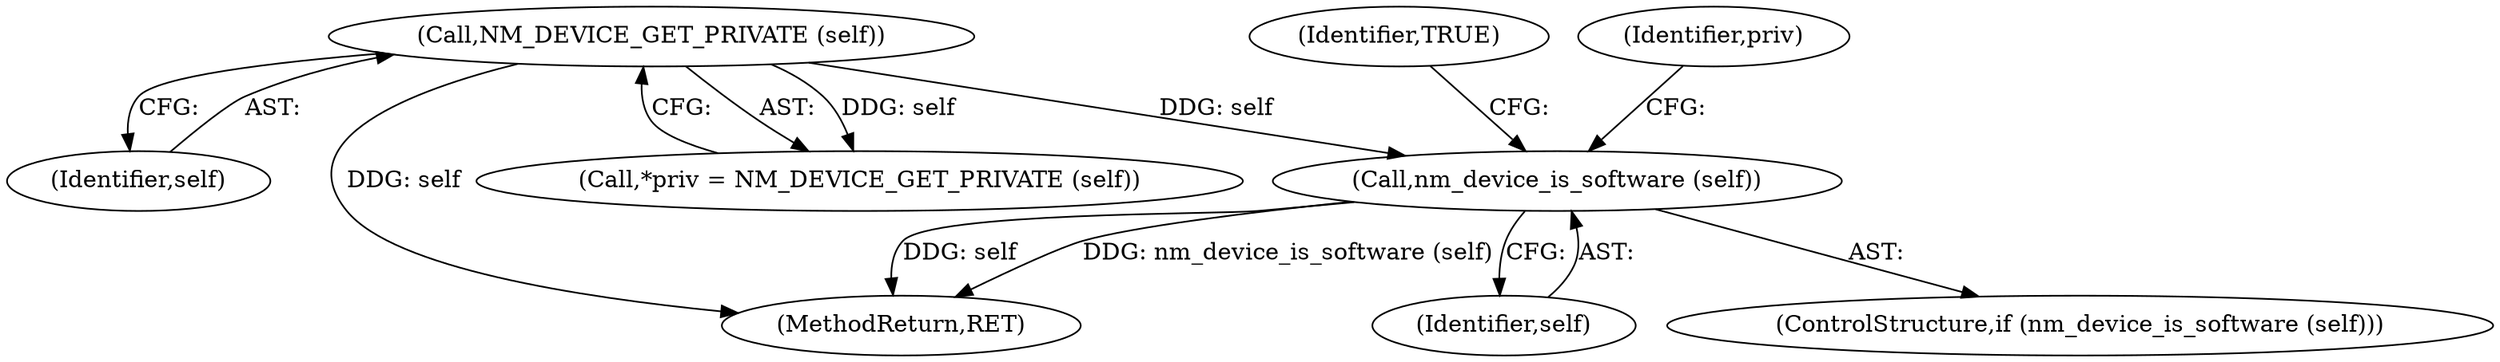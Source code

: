 digraph "0_NetworkManager_d5fc88e573fa58b93034b04d35a2454f5d28cad9@pointer" {
"1002833" [label="(Call,nm_device_is_software (self))"];
"1002808" [label="(Call,NM_DEVICE_GET_PRIVATE (self))"];
"1002833" [label="(Call,nm_device_is_software (self))"];
"1002806" [label="(Call,*priv = NM_DEVICE_GET_PRIVATE (self))"];
"1002832" [label="(ControlStructure,if (nm_device_is_software (self)))"];
"1002836" [label="(Identifier,TRUE)"];
"1002809" [label="(Identifier,self)"];
"1007368" [label="(MethodReturn,RET)"];
"1002808" [label="(Call,NM_DEVICE_GET_PRIVATE (self))"];
"1002834" [label="(Identifier,self)"];
"1002841" [label="(Identifier,priv)"];
"1002833" -> "1002832"  [label="AST: "];
"1002833" -> "1002834"  [label="CFG: "];
"1002834" -> "1002833"  [label="AST: "];
"1002836" -> "1002833"  [label="CFG: "];
"1002841" -> "1002833"  [label="CFG: "];
"1002833" -> "1007368"  [label="DDG: self"];
"1002833" -> "1007368"  [label="DDG: nm_device_is_software (self)"];
"1002808" -> "1002833"  [label="DDG: self"];
"1002808" -> "1002806"  [label="AST: "];
"1002808" -> "1002809"  [label="CFG: "];
"1002809" -> "1002808"  [label="AST: "];
"1002806" -> "1002808"  [label="CFG: "];
"1002808" -> "1007368"  [label="DDG: self"];
"1002808" -> "1002806"  [label="DDG: self"];
}

